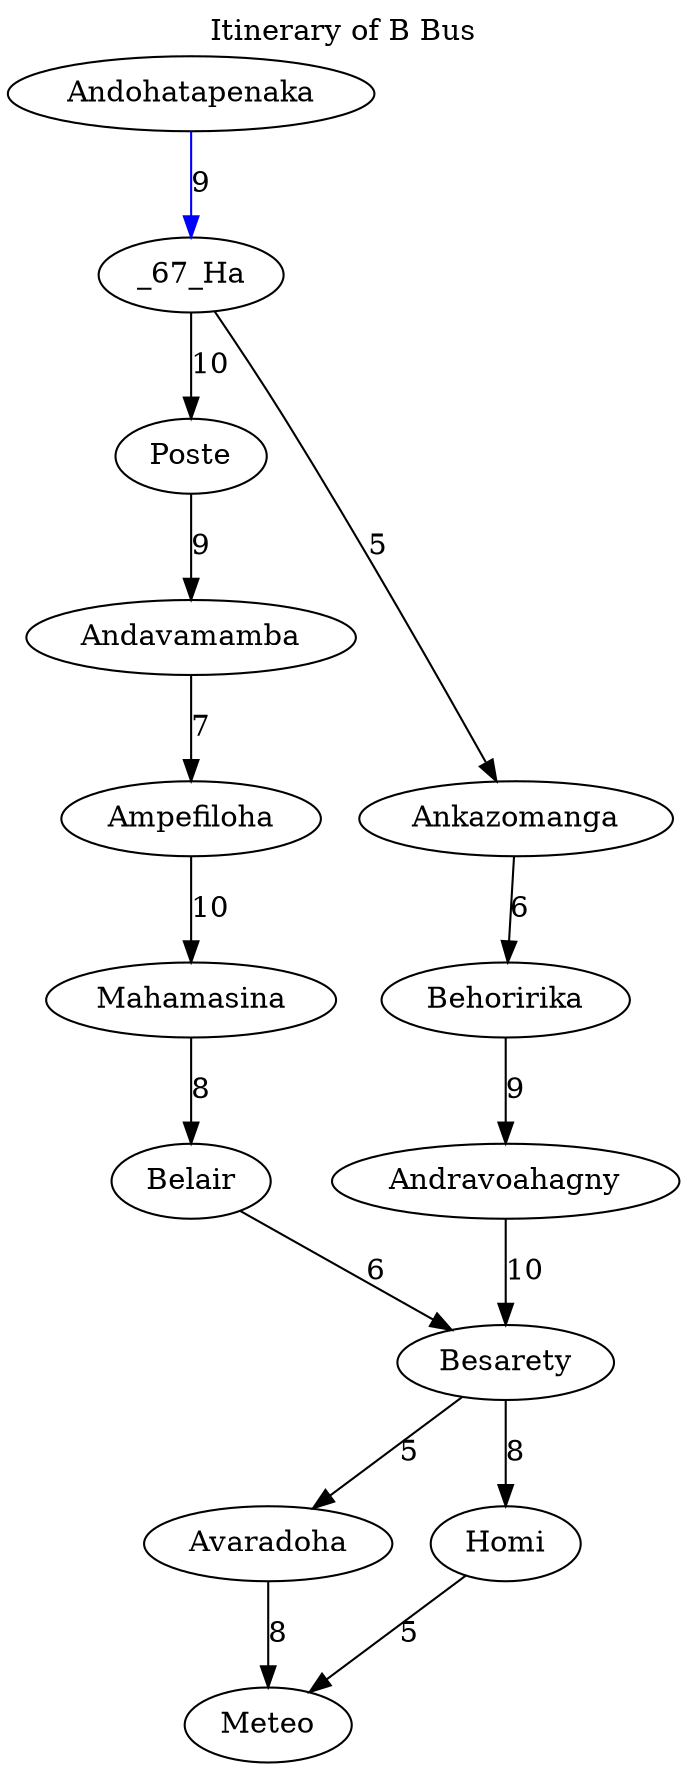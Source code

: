 digraph G {
	labelloc="t"	label="Itinerary of B Bus"	Andavamamba -> Ampefiloha [weight=7, label="7"];
	Ampefiloha -> Mahamasina [weight=10, label="10"];
	_67_Ha -> Poste [weight=10, label="10"];
	Andohatapenaka -> _67_Ha [color="blue", weight=9, label="9"];
	Mahamasina -> Belair [weight=8, label="8"];
	Ankazomanga -> Behoririka [weight=6, label="6"];
	Andravoahagny -> Besarety [weight=10, label="10"];
	Besarety -> Avaradoha [weight=5, label="5"];
	Homi -> Meteo [weight=5, label="5"];
	Besarety -> Homi [weight=8, label="8"];
	Poste -> Andavamamba [weight=9, label="9"];
	_67_Ha -> Ankazomanga [weight=5, label="5"];
	Behoririka -> Andravoahagny [weight=9, label="9"];
	Belair -> Besarety [weight=6, label="6"];
	Avaradoha -> Meteo [weight=8, label="8"];
}